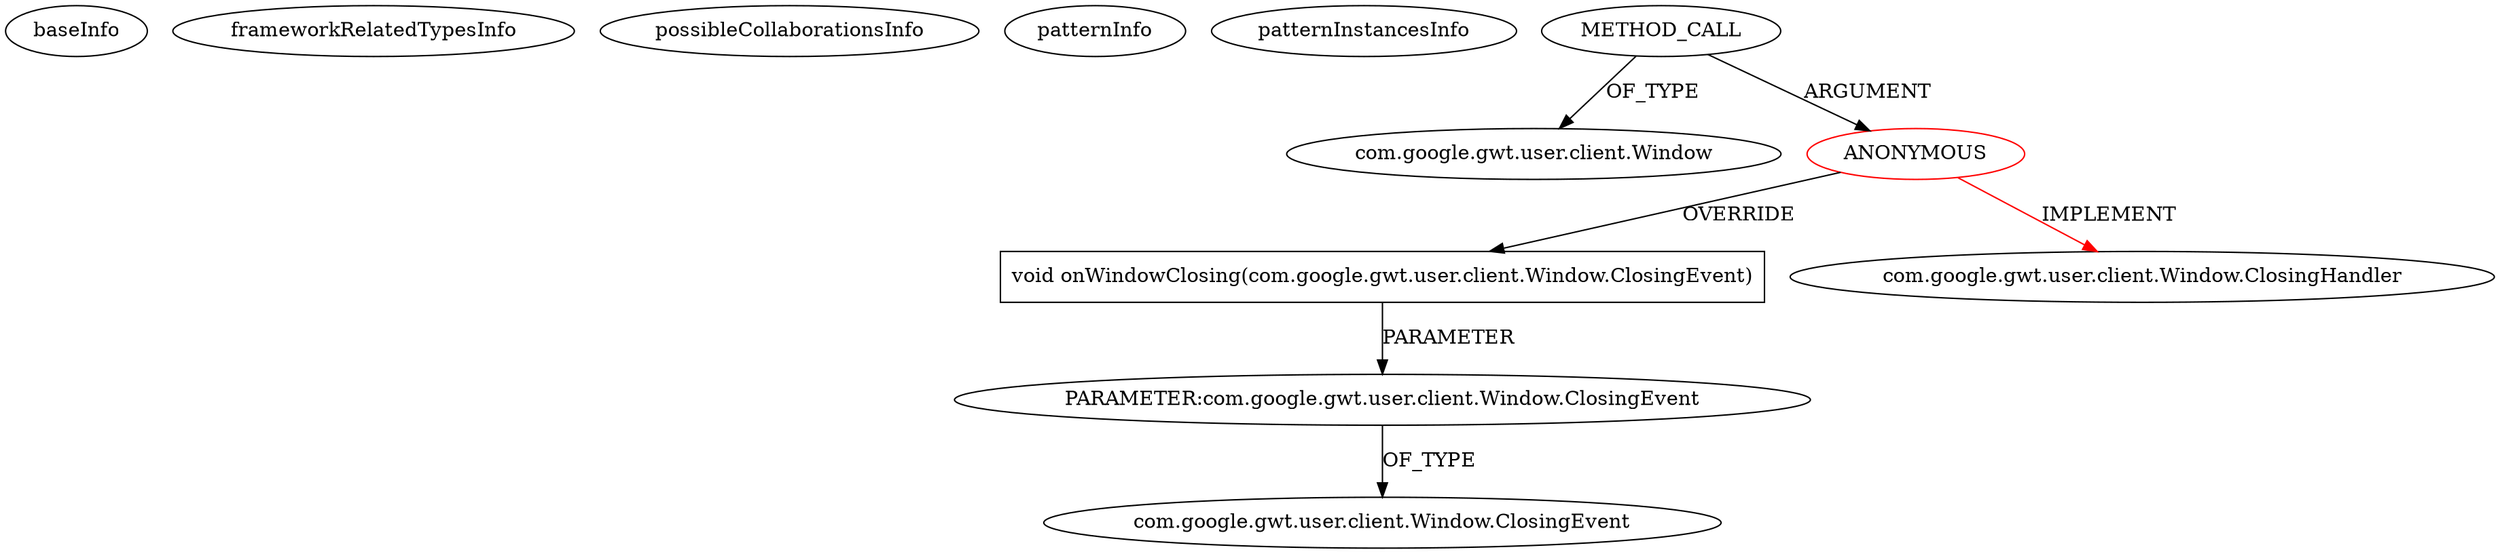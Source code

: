 digraph {
baseInfo[graphId=108,category="pattern",isAnonymous=true,possibleRelation=false]
frameworkRelatedTypesInfo[0="com.google.gwt.user.client.Window.ClosingHandler"]
possibleCollaborationsInfo[]
patternInfo[frequency=2.0,patternRootClient=0]
patternInstancesInfo[0="felype87-gwt~/felype87-gwt/gwt-master/Minefield/src/com/felype/minefield/client/Minefield.java~void reveal(int,int,com.google.gwt.user.client.ui.Grid)~1319",1="wuiidl-webservice~/wuiidl-webservice/webservice-master/tourGuide/src/webServices/tourGuide/presentation/client/controller/prototype/AppController.java~void go(com.google.gwt.user.client.ui.HasWidgets,com.google.gwt.event.shared.HandlerManager)~4679"]
3[label="com.google.gwt.user.client.Window",vertexType="FRAMEWORK_CLASS_TYPE",isFrameworkType=false]
2[label="METHOD_CALL",vertexType="OUTSIDE_CALL",isFrameworkType=false]
0[label="ANONYMOUS",vertexType="ROOT_ANONYMOUS_DECLARATION",isFrameworkType=false,color=red]
4[label="void onWindowClosing(com.google.gwt.user.client.Window.ClosingEvent)",vertexType="OVERRIDING_METHOD_DECLARATION",isFrameworkType=false,shape=box]
5[label="PARAMETER:com.google.gwt.user.client.Window.ClosingEvent",vertexType="PARAMETER_DECLARATION",isFrameworkType=false]
6[label="com.google.gwt.user.client.Window.ClosingEvent",vertexType="FRAMEWORK_CLASS_TYPE",isFrameworkType=false]
1[label="com.google.gwt.user.client.Window.ClosingHandler",vertexType="FRAMEWORK_INTERFACE_TYPE",isFrameworkType=false]
4->5[label="PARAMETER"]
0->1[label="IMPLEMENT",color=red]
0->4[label="OVERRIDE"]
2->0[label="ARGUMENT"]
2->3[label="OF_TYPE"]
5->6[label="OF_TYPE"]
}

